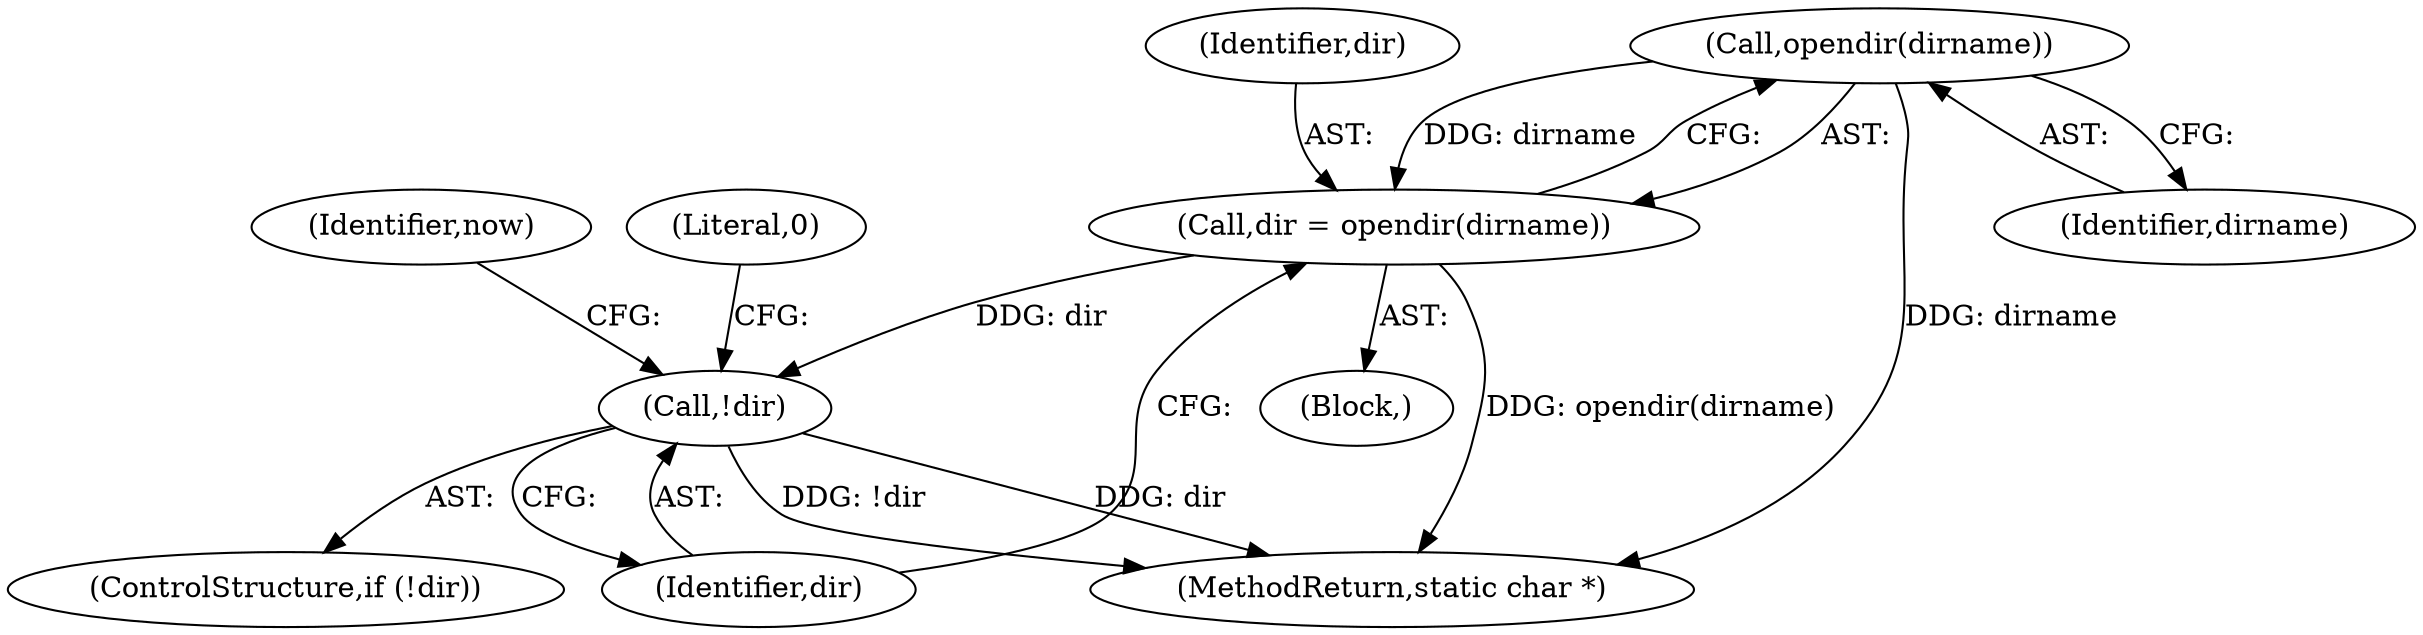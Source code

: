 digraph "0_php_25e8fcc88fa20dc9d4c47184471003f436927cde@API" {
"1000483" [label="(Call,opendir(dirname))"];
"1000481" [label="(Call,dir = opendir(dirname))"];
"1000486" [label="(Call,!dir)"];
"1000482" [label="(Identifier,dir)"];
"1000490" [label="(Literal,0)"];
"1000485" [label="(ControlStructure,if (!dir))"];
"1000486" [label="(Call,!dir)"];
"1000493" [label="(Identifier,now)"];
"1000484" [label="(Identifier,dirname)"];
"1000481" [label="(Call,dir = opendir(dirname))"];
"1000483" [label="(Call,opendir(dirname))"];
"1000463" [label="(Block,)"];
"1000528" [label="(MethodReturn,static char *)"];
"1000487" [label="(Identifier,dir)"];
"1000483" -> "1000481"  [label="AST: "];
"1000483" -> "1000484"  [label="CFG: "];
"1000484" -> "1000483"  [label="AST: "];
"1000481" -> "1000483"  [label="CFG: "];
"1000483" -> "1000528"  [label="DDG: dirname"];
"1000483" -> "1000481"  [label="DDG: dirname"];
"1000481" -> "1000463"  [label="AST: "];
"1000482" -> "1000481"  [label="AST: "];
"1000487" -> "1000481"  [label="CFG: "];
"1000481" -> "1000528"  [label="DDG: opendir(dirname)"];
"1000481" -> "1000486"  [label="DDG: dir"];
"1000486" -> "1000485"  [label="AST: "];
"1000486" -> "1000487"  [label="CFG: "];
"1000487" -> "1000486"  [label="AST: "];
"1000490" -> "1000486"  [label="CFG: "];
"1000493" -> "1000486"  [label="CFG: "];
"1000486" -> "1000528"  [label="DDG: !dir"];
"1000486" -> "1000528"  [label="DDG: dir"];
}
